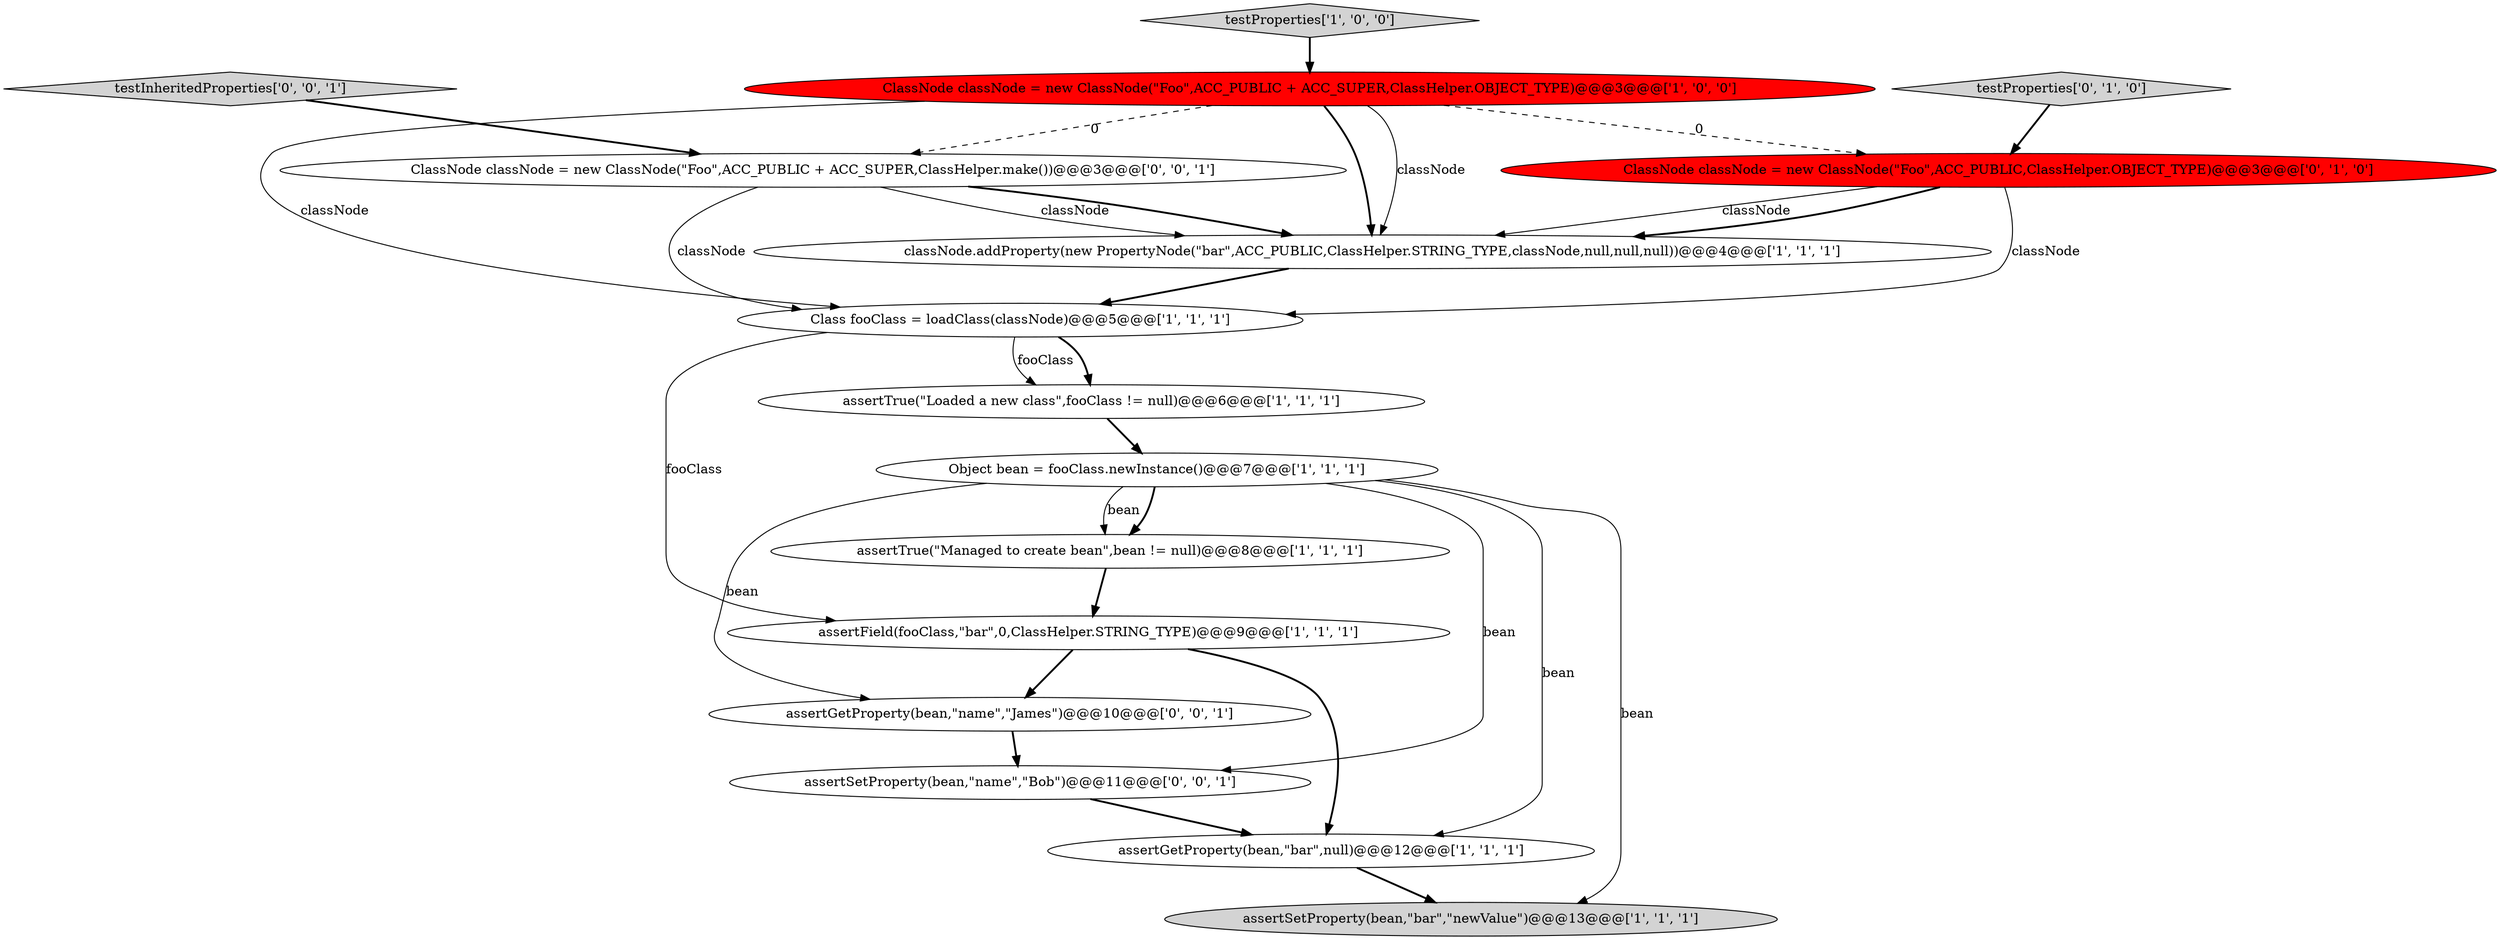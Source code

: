 digraph {
8 [style = filled, label = "classNode.addProperty(new PropertyNode(\"bar\",ACC_PUBLIC,ClassHelper.STRING_TYPE,classNode,null,null,null))@@@4@@@['1', '1', '1']", fillcolor = white, shape = ellipse image = "AAA0AAABBB1BBB"];
11 [style = filled, label = "testProperties['0', '1', '0']", fillcolor = lightgray, shape = diamond image = "AAA0AAABBB2BBB"];
2 [style = filled, label = "ClassNode classNode = new ClassNode(\"Foo\",ACC_PUBLIC + ACC_SUPER,ClassHelper.OBJECT_TYPE)@@@3@@@['1', '0', '0']", fillcolor = red, shape = ellipse image = "AAA1AAABBB1BBB"];
3 [style = filled, label = "Class fooClass = loadClass(classNode)@@@5@@@['1', '1', '1']", fillcolor = white, shape = ellipse image = "AAA0AAABBB1BBB"];
6 [style = filled, label = "assertField(fooClass,\"bar\",0,ClassHelper.STRING_TYPE)@@@9@@@['1', '1', '1']", fillcolor = white, shape = ellipse image = "AAA0AAABBB1BBB"];
10 [style = filled, label = "ClassNode classNode = new ClassNode(\"Foo\",ACC_PUBLIC,ClassHelper.OBJECT_TYPE)@@@3@@@['0', '1', '0']", fillcolor = red, shape = ellipse image = "AAA1AAABBB2BBB"];
5 [style = filled, label = "assertGetProperty(bean,\"bar\",null)@@@12@@@['1', '1', '1']", fillcolor = white, shape = ellipse image = "AAA0AAABBB1BBB"];
7 [style = filled, label = "testProperties['1', '0', '0']", fillcolor = lightgray, shape = diamond image = "AAA0AAABBB1BBB"];
9 [style = filled, label = "Object bean = fooClass.newInstance()@@@7@@@['1', '1', '1']", fillcolor = white, shape = ellipse image = "AAA0AAABBB1BBB"];
1 [style = filled, label = "assertSetProperty(bean,\"bar\",\"newValue\")@@@13@@@['1', '1', '1']", fillcolor = lightgray, shape = ellipse image = "AAA0AAABBB1BBB"];
14 [style = filled, label = "assertSetProperty(bean,\"name\",\"Bob\")@@@11@@@['0', '0', '1']", fillcolor = white, shape = ellipse image = "AAA0AAABBB3BBB"];
13 [style = filled, label = "ClassNode classNode = new ClassNode(\"Foo\",ACC_PUBLIC + ACC_SUPER,ClassHelper.make())@@@3@@@['0', '0', '1']", fillcolor = white, shape = ellipse image = "AAA0AAABBB3BBB"];
0 [style = filled, label = "assertTrue(\"Managed to create bean\",bean != null)@@@8@@@['1', '1', '1']", fillcolor = white, shape = ellipse image = "AAA0AAABBB1BBB"];
4 [style = filled, label = "assertTrue(\"Loaded a new class\",fooClass != null)@@@6@@@['1', '1', '1']", fillcolor = white, shape = ellipse image = "AAA0AAABBB1BBB"];
12 [style = filled, label = "testInheritedProperties['0', '0', '1']", fillcolor = lightgray, shape = diamond image = "AAA0AAABBB3BBB"];
15 [style = filled, label = "assertGetProperty(bean,\"name\",\"James\")@@@10@@@['0', '0', '1']", fillcolor = white, shape = ellipse image = "AAA0AAABBB3BBB"];
4->9 [style = bold, label=""];
9->14 [style = solid, label="bean"];
9->0 [style = bold, label=""];
15->14 [style = bold, label=""];
9->15 [style = solid, label="bean"];
0->6 [style = bold, label=""];
8->3 [style = bold, label=""];
10->3 [style = solid, label="classNode"];
9->0 [style = solid, label="bean"];
10->8 [style = solid, label="classNode"];
3->4 [style = bold, label=""];
3->6 [style = solid, label="fooClass"];
6->15 [style = bold, label=""];
2->10 [style = dashed, label="0"];
9->5 [style = solid, label="bean"];
9->1 [style = solid, label="bean"];
5->1 [style = bold, label=""];
6->5 [style = bold, label=""];
12->13 [style = bold, label=""];
13->3 [style = solid, label="classNode"];
10->8 [style = bold, label=""];
11->10 [style = bold, label=""];
7->2 [style = bold, label=""];
2->13 [style = dashed, label="0"];
2->3 [style = solid, label="classNode"];
2->8 [style = solid, label="classNode"];
13->8 [style = solid, label="classNode"];
3->4 [style = solid, label="fooClass"];
13->8 [style = bold, label=""];
2->8 [style = bold, label=""];
14->5 [style = bold, label=""];
}
